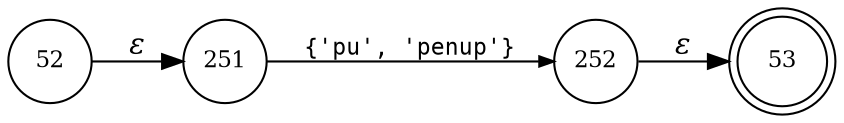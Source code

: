 digraph ATN {
rankdir=LR;
s53[fontsize=11, label="53", shape=doublecircle, fixedsize=true, width=.6];
s52[fontsize=11,label="52", shape=circle, fixedsize=true, width=.55, peripheries=1];
s251[fontsize=11,label="251", shape=circle, fixedsize=true, width=.55, peripheries=1];
s252[fontsize=11,label="252", shape=circle, fixedsize=true, width=.55, peripheries=1];
s52 -> s251 [fontname="Times-Italic", label="&epsilon;"];
s251 -> s252 [fontsize=11, fontname="Courier", arrowsize=.7, label = "{'pu', 'penup'}", arrowhead = normal];
s252 -> s53 [fontname="Times-Italic", label="&epsilon;"];
}